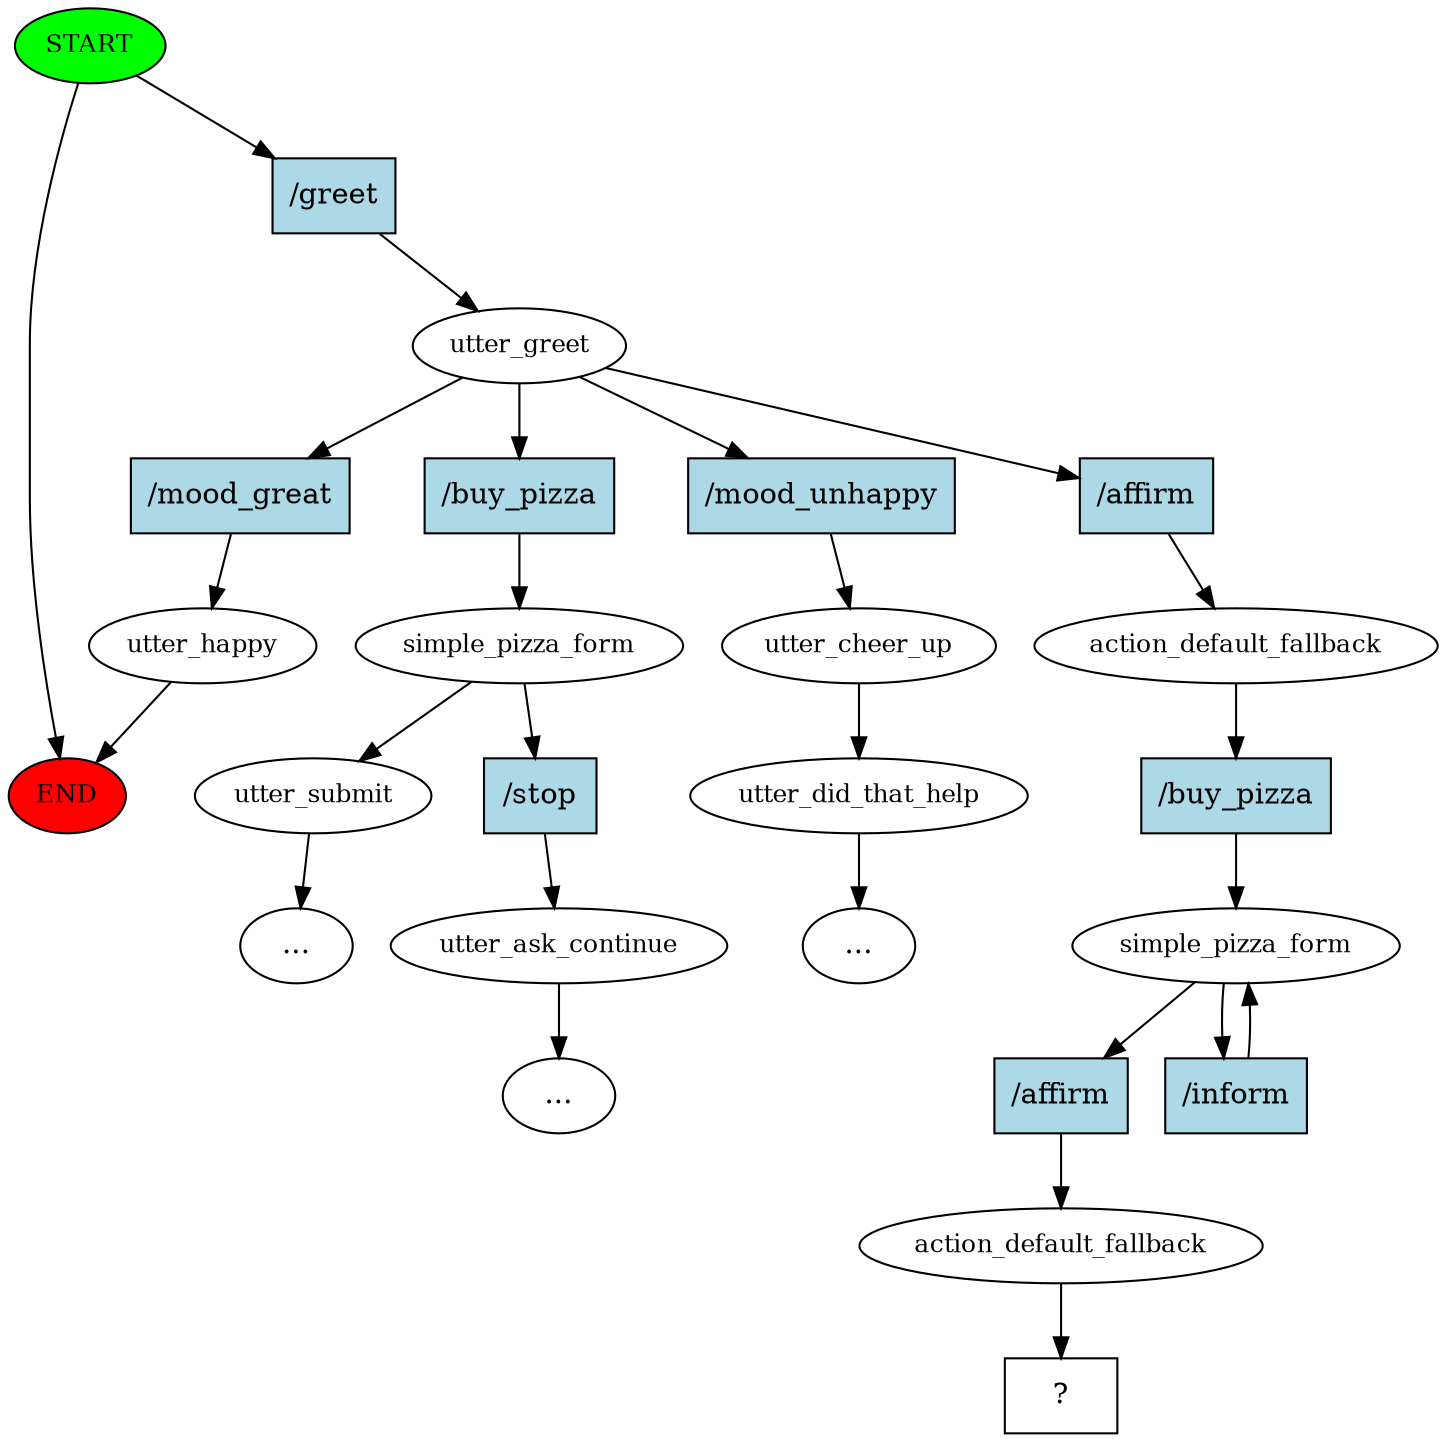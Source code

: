digraph  {
0 [class="start active", fillcolor=green, fontsize=12, label=START, style=filled];
"-1" [class=end, fillcolor=red, fontsize=12, label=END, style=filled];
1 [class=active, fontsize=12, label=utter_greet];
2 [class="", fontsize=12, label=simple_pizza_form];
3 [class="", fontsize=12, label=utter_ask_continue];
"-6" [class=ellipsis, label="..."];
14 [class="", fontsize=12, label=utter_happy];
16 [class="", fontsize=12, label=utter_cheer_up];
17 [class="", fontsize=12, label=utter_did_that_help];
"-8" [class=ellipsis, label="..."];
23 [class="", fontsize=12, label=utter_submit];
"-9" [class=ellipsis, label="..."];
25 [class=active, fontsize=12, label=action_default_fallback];
26 [class=active, fontsize=12, label=simple_pizza_form];
28 [class=active, fontsize=12, label=action_default_fallback];
29 [class="intent dashed active", label="  ?  ", shape=rect];
30 [class="intent active", fillcolor=lightblue, label="/greet", shape=rect, style=filled];
31 [class=intent, fillcolor=lightblue, label="/buy_pizza", shape=rect, style=filled];
32 [class=intent, fillcolor=lightblue, label="/mood_great", shape=rect, style=filled];
33 [class=intent, fillcolor=lightblue, label="/mood_unhappy", shape=rect, style=filled];
34 [class="intent active", fillcolor=lightblue, label="/affirm", shape=rect, style=filled];
35 [class=intent, fillcolor=lightblue, label="/stop", shape=rect, style=filled];
36 [class="intent active", fillcolor=lightblue, label="/buy_pizza", shape=rect, style=filled];
37 [class="intent active", fillcolor=lightblue, label="/affirm", shape=rect, style=filled];
38 [class="intent active", fillcolor=lightblue, label="/inform", shape=rect, style=filled];
0 -> "-1"  [class="", key=NONE, label=""];
0 -> 30  [class=active, key=0];
1 -> 31  [class="", key=0];
1 -> 32  [class="", key=0];
1 -> 33  [class="", key=0];
1 -> 34  [class=active, key=0];
2 -> 23  [class="", key=NONE, label=""];
2 -> 35  [class="", key=0];
3 -> "-6"  [class="", key=NONE, label=""];
14 -> "-1"  [class="", key=NONE, label=""];
16 -> 17  [class="", key=NONE, label=""];
17 -> "-8"  [class="", key=NONE, label=""];
23 -> "-9"  [class="", key=NONE, label=""];
25 -> 36  [class=active, key=0];
26 -> 37  [class=active, key=0];
26 -> 38  [class=active, key=0];
28 -> 29  [class=active, key=NONE, label=""];
30 -> 1  [class=active, key=0];
31 -> 2  [class="", key=0];
32 -> 14  [class="", key=0];
33 -> 16  [class="", key=0];
34 -> 25  [class=active, key=0];
35 -> 3  [class="", key=0];
36 -> 26  [class=active, key=0];
37 -> 28  [class=active, key=0];
38 -> 26  [class=active, key=0];
}
